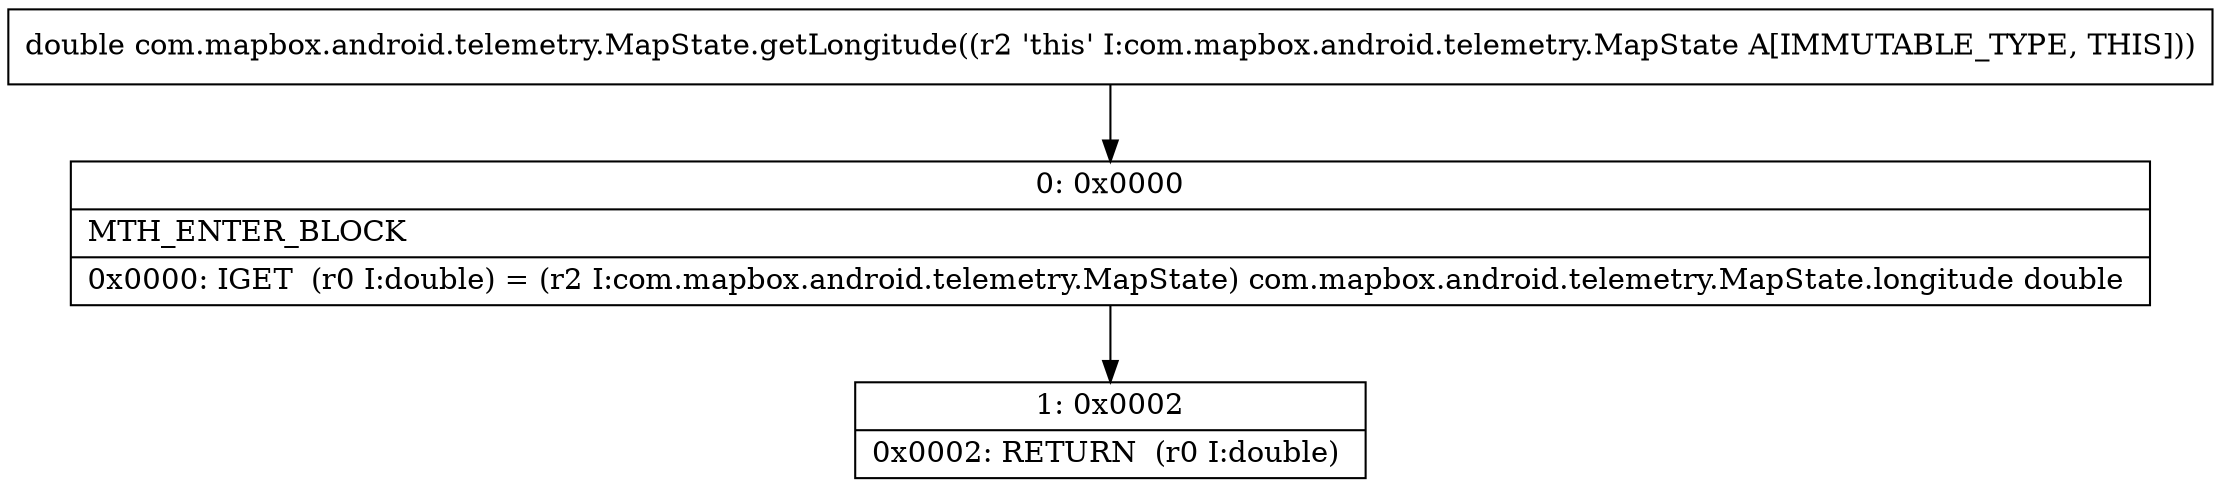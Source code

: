 digraph "CFG forcom.mapbox.android.telemetry.MapState.getLongitude()D" {
Node_0 [shape=record,label="{0\:\ 0x0000|MTH_ENTER_BLOCK\l|0x0000: IGET  (r0 I:double) = (r2 I:com.mapbox.android.telemetry.MapState) com.mapbox.android.telemetry.MapState.longitude double \l}"];
Node_1 [shape=record,label="{1\:\ 0x0002|0x0002: RETURN  (r0 I:double) \l}"];
MethodNode[shape=record,label="{double com.mapbox.android.telemetry.MapState.getLongitude((r2 'this' I:com.mapbox.android.telemetry.MapState A[IMMUTABLE_TYPE, THIS])) }"];
MethodNode -> Node_0;
Node_0 -> Node_1;
}

